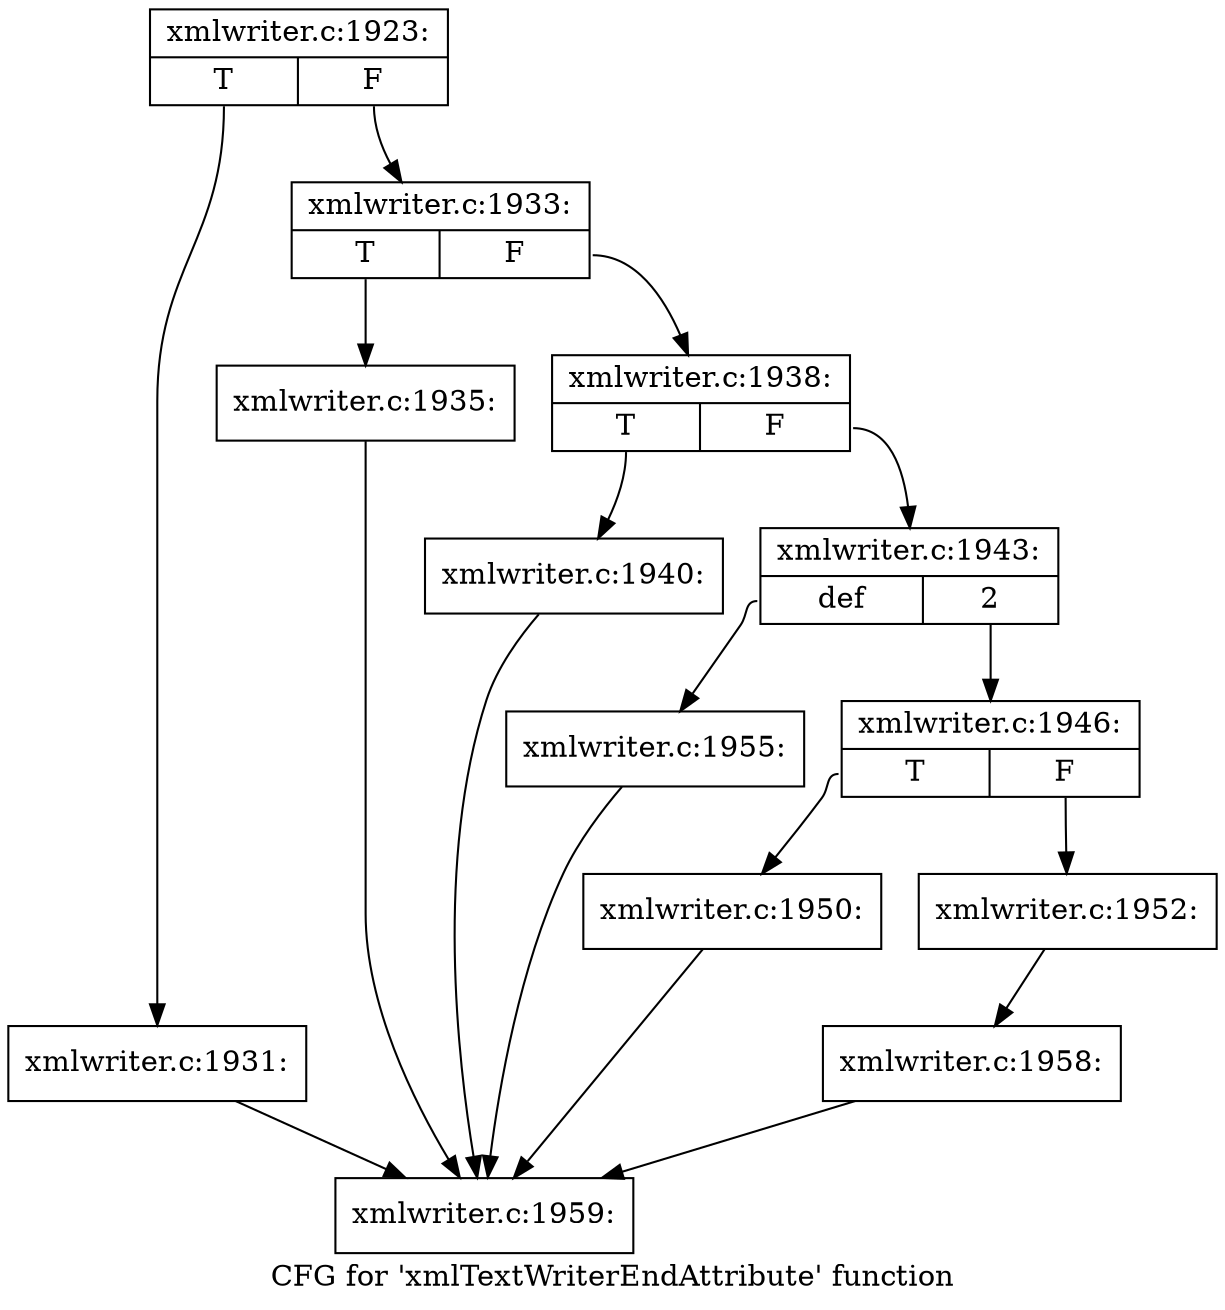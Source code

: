 digraph "CFG for 'xmlTextWriterEndAttribute' function" {
	label="CFG for 'xmlTextWriterEndAttribute' function";

	Node0x3fd9300 [shape=record,label="{xmlwriter.c:1923:|{<s0>T|<s1>F}}"];
	Node0x3fd9300:s0 -> Node0x3fe1c10;
	Node0x3fd9300:s1 -> Node0x3fe1c60;
	Node0x3fe1c10 [shape=record,label="{xmlwriter.c:1931:}"];
	Node0x3fe1c10 -> Node0x3fd9500;
	Node0x3fe1c60 [shape=record,label="{xmlwriter.c:1933:|{<s0>T|<s1>F}}"];
	Node0x3fe1c60:s0 -> Node0x3fe2450;
	Node0x3fe1c60:s1 -> Node0x3fe24a0;
	Node0x3fe2450 [shape=record,label="{xmlwriter.c:1935:}"];
	Node0x3fe2450 -> Node0x3fd9500;
	Node0x3fe24a0 [shape=record,label="{xmlwriter.c:1938:|{<s0>T|<s1>F}}"];
	Node0x3fe24a0:s0 -> Node0x3fe2cc0;
	Node0x3fe24a0:s1 -> Node0x3fe2d10;
	Node0x3fe2cc0 [shape=record,label="{xmlwriter.c:1940:}"];
	Node0x3fe2cc0 -> Node0x3fd9500;
	Node0x3fe2d10 [shape=record,label="{xmlwriter.c:1943:|{<s0>def|<s1>2}}"];
	Node0x3fe2d10:s0 -> Node0x3fe3520;
	Node0x3fe2d10:s1 -> Node0x3fe3860;
	Node0x3fe3860 [shape=record,label="{xmlwriter.c:1946:|{<s0>T|<s1>F}}"];
	Node0x3fe3860:s0 -> Node0x3fe40e0;
	Node0x3fe3860:s1 -> Node0x3fe4130;
	Node0x3fe40e0 [shape=record,label="{xmlwriter.c:1950:}"];
	Node0x3fe40e0 -> Node0x3fd9500;
	Node0x3fe4130 [shape=record,label="{xmlwriter.c:1952:}"];
	Node0x3fe4130 -> Node0x3fe3310;
	Node0x3fe3520 [shape=record,label="{xmlwriter.c:1955:}"];
	Node0x3fe3520 -> Node0x3fd9500;
	Node0x3fe3310 [shape=record,label="{xmlwriter.c:1958:}"];
	Node0x3fe3310 -> Node0x3fd9500;
	Node0x3fd9500 [shape=record,label="{xmlwriter.c:1959:}"];
}
